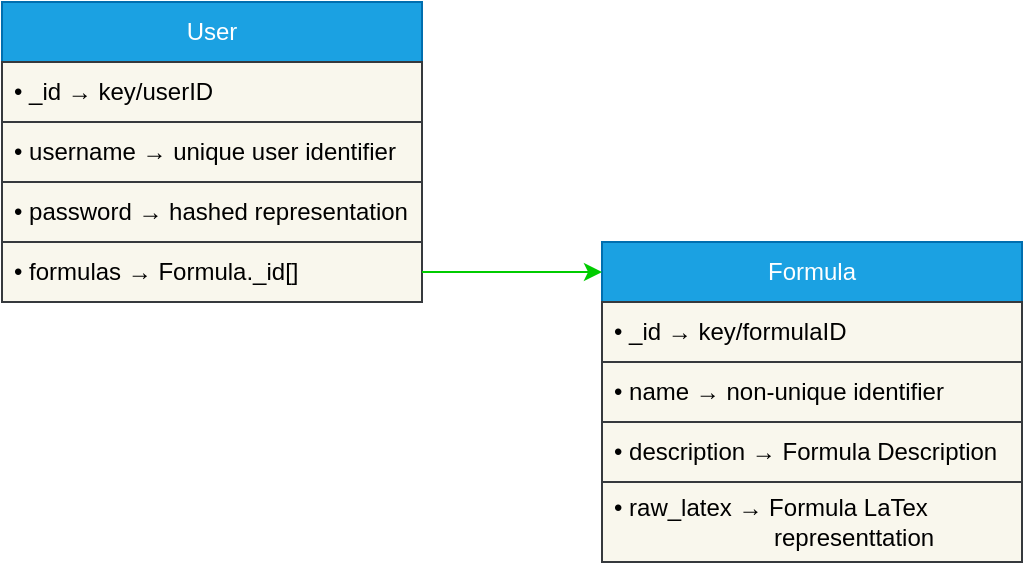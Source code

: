 <mxfile>
    <diagram id="fpuOzXFnwRmHjSmzuuGp" name="Page-1">
        <mxGraphModel dx="832" dy="587" grid="1" gridSize="10" guides="1" tooltips="1" connect="1" arrows="1" fold="1" page="1" pageScale="1" pageWidth="850" pageHeight="1100" math="0" shadow="0">
            <root>
                <mxCell id="0"/>
                <mxCell id="1" parent="0"/>
                <mxCell id="4" value="User" style="swimlane;fontStyle=0;childLayout=stackLayout;horizontal=1;startSize=30;horizontalStack=0;resizeParent=1;resizeParentMax=0;resizeLast=0;collapsible=1;marginBottom=0;whiteSpace=wrap;html=1;labelBackgroundColor=none;fontColor=#ffffff;fillColor=#1ba1e2;strokeColor=#006EAF;" vertex="1" parent="1">
                    <mxGeometry x="40" y="40" width="210" height="60" as="geometry"/>
                </mxCell>
                <mxCell id="5" value="• _id → key/userID" style="text;strokeColor=#36393d;fillColor=#f9f7ed;align=left;verticalAlign=middle;spacingLeft=4;spacingRight=4;overflow=hidden;points=[[0,0.5],[1,0.5]];portConstraint=eastwest;rotatable=0;whiteSpace=wrap;html=1;labelBackgroundColor=none;fontColor=#000000;" vertex="1" parent="4">
                    <mxGeometry y="30" width="210" height="30" as="geometry"/>
                </mxCell>
                <mxCell id="8" value="• username → unique user identifier" style="text;strokeColor=#36393d;fillColor=#f9f7ed;align=left;verticalAlign=middle;spacingLeft=4;spacingRight=4;overflow=hidden;points=[[0,0.5],[1,0.5]];portConstraint=eastwest;rotatable=0;whiteSpace=wrap;html=1;labelBackgroundColor=none;fontColor=#000000;" vertex="1" parent="1">
                    <mxGeometry x="40" y="100" width="210" height="30" as="geometry"/>
                </mxCell>
                <mxCell id="9" value="• password → hashed representation" style="text;strokeColor=#36393d;fillColor=#f9f7ed;align=left;verticalAlign=middle;spacingLeft=4;spacingRight=4;overflow=hidden;points=[[0,0.5],[1,0.5]];portConstraint=eastwest;rotatable=0;whiteSpace=wrap;html=1;labelBackgroundColor=none;fontColor=#000000;" vertex="1" parent="1">
                    <mxGeometry x="40" y="130" width="210" height="30" as="geometry"/>
                </mxCell>
                <mxCell id="10" value="• formulas → Formula._id[]" style="text;strokeColor=#36393d;fillColor=#f9f7ed;align=left;verticalAlign=middle;spacingLeft=4;spacingRight=4;overflow=hidden;points=[[0,0.5],[1,0.5]];portConstraint=eastwest;rotatable=0;whiteSpace=wrap;html=1;labelBackgroundColor=none;fontColor=#000000;" vertex="1" parent="1">
                    <mxGeometry x="40" y="160" width="210" height="30" as="geometry"/>
                </mxCell>
                <mxCell id="11" value="Formula" style="swimlane;fontStyle=0;childLayout=stackLayout;horizontal=1;startSize=30;horizontalStack=0;resizeParent=1;resizeParentMax=0;resizeLast=0;collapsible=1;marginBottom=0;whiteSpace=wrap;html=1;labelBackgroundColor=none;fontColor=#ffffff;fillColor=#1ba1e2;strokeColor=#006EAF;" vertex="1" parent="1">
                    <mxGeometry x="340" y="160" width="210" height="60" as="geometry"/>
                </mxCell>
                <mxCell id="12" value="• _id → key/formulaID" style="text;strokeColor=#36393d;fillColor=#f9f7ed;align=left;verticalAlign=middle;spacingLeft=4;spacingRight=4;overflow=hidden;points=[[0,0.5],[1,0.5]];portConstraint=eastwest;rotatable=0;whiteSpace=wrap;html=1;labelBackgroundColor=none;fontColor=#000000;" vertex="1" parent="11">
                    <mxGeometry y="30" width="210" height="30" as="geometry"/>
                </mxCell>
                <mxCell id="13" value="• name → non-unique identifier" style="text;strokeColor=#36393d;fillColor=#f9f7ed;align=left;verticalAlign=middle;spacingLeft=4;spacingRight=4;overflow=hidden;points=[[0,0.5],[1,0.5]];portConstraint=eastwest;rotatable=0;whiteSpace=wrap;html=1;labelBackgroundColor=none;fontColor=#000000;" vertex="1" parent="1">
                    <mxGeometry x="340" y="220" width="210" height="30" as="geometry"/>
                </mxCell>
                <mxCell id="14" value="• description → Formula Description" style="text;strokeColor=#36393d;fillColor=#f9f7ed;align=left;verticalAlign=middle;spacingLeft=4;spacingRight=4;overflow=hidden;points=[[0,0.5],[1,0.5]];portConstraint=eastwest;rotatable=0;whiteSpace=wrap;html=1;labelBackgroundColor=none;fontColor=#000000;" vertex="1" parent="1">
                    <mxGeometry x="340" y="250" width="210" height="30" as="geometry"/>
                </mxCell>
                <mxCell id="15" value="• raw_latex → Formula LaTex &lt;span style=&quot;white-space: pre;&quot;&gt;&#9;&lt;/span&gt;&lt;span style=&quot;white-space: pre;&quot;&gt;&#9;&lt;span style=&quot;white-space: pre;&quot;&gt;&#9;&lt;/span&gt;&lt;/span&gt;representtation" style="text;strokeColor=#36393d;fillColor=#f9f7ed;align=left;verticalAlign=middle;spacingLeft=4;spacingRight=4;overflow=hidden;points=[[0,0.5],[1,0.5]];portConstraint=eastwest;rotatable=0;whiteSpace=wrap;html=1;labelBackgroundColor=none;fontColor=#000000;" vertex="1" parent="1">
                    <mxGeometry x="340" y="280" width="210" height="40" as="geometry"/>
                </mxCell>
                <mxCell id="16" value="" style="endArrow=classic;html=1;fontColor=#FFFF99;entryX=0;entryY=0.25;entryDx=0;entryDy=0;fillColor=#f9f7ed;strokeColor=#00CC00;labelBackgroundColor=#99FF99;" edge="1" parent="1" source="10" target="11">
                    <mxGeometry width="50" height="50" relative="1" as="geometry">
                        <mxPoint x="400" y="290" as="sourcePoint"/>
                        <mxPoint x="450" y="240" as="targetPoint"/>
                        <Array as="points"/>
                    </mxGeometry>
                </mxCell>
            </root>
        </mxGraphModel>
    </diagram>
</mxfile>